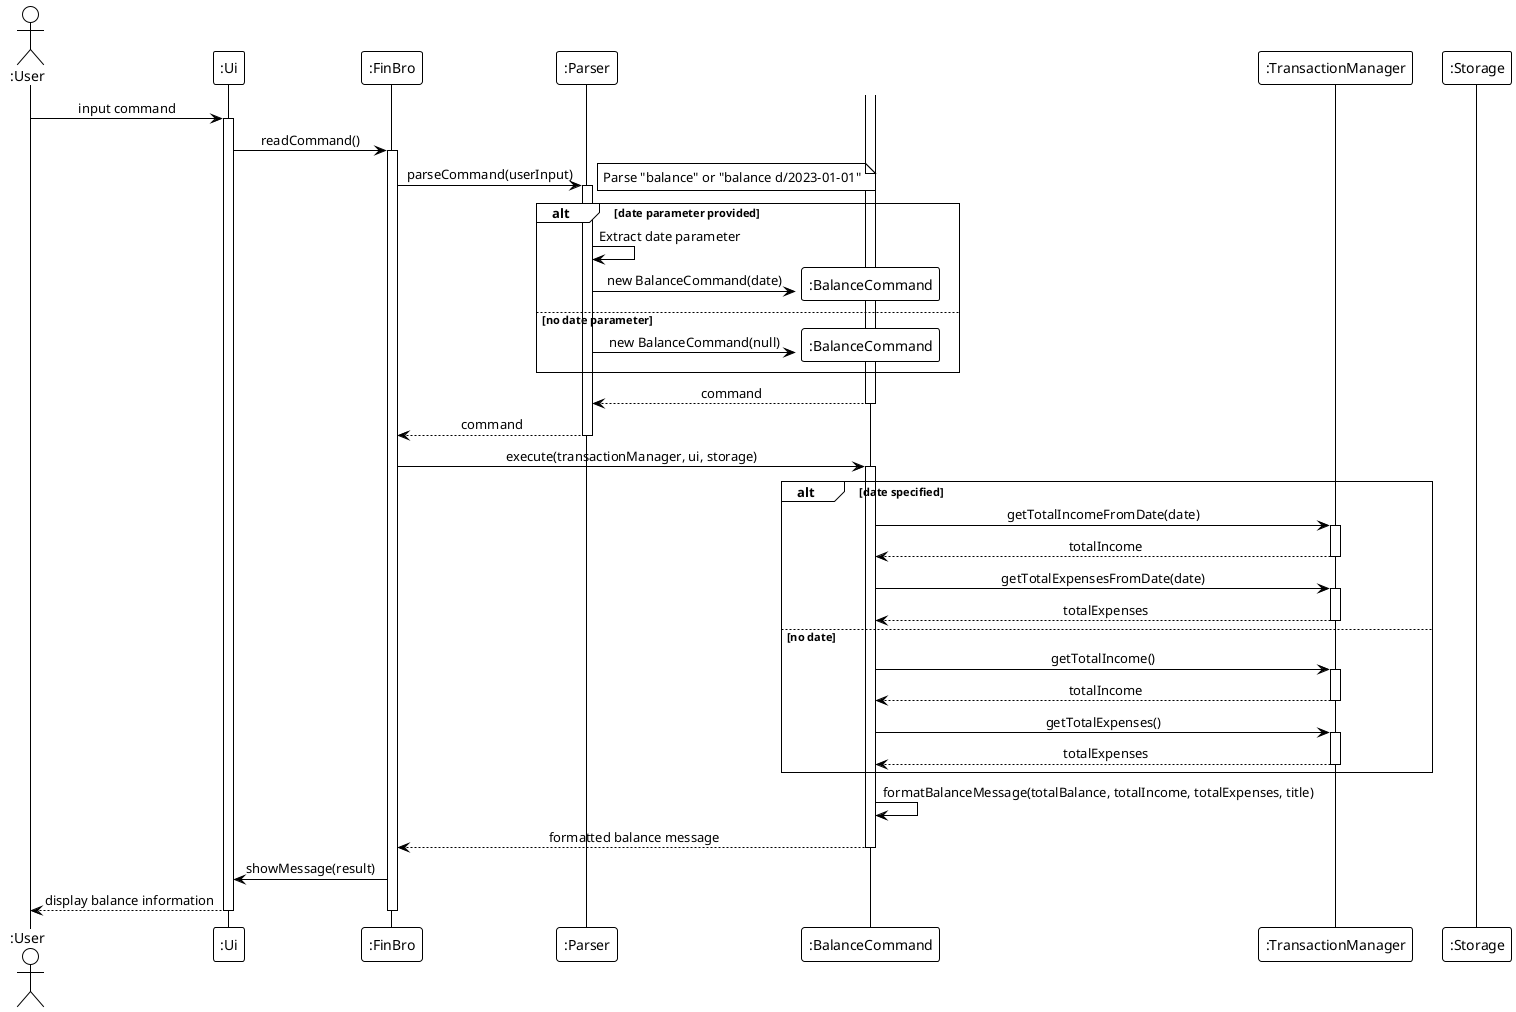@startuml
!theme plain
skinparam sequenceMessageAlign center
skinparam responseMessageBelowArrow true

actor ":User" as User
participant ":Ui" as UI
participant ":FinBro" as FinBro
participant ":Parser" as Parser
participant ":BalanceCommand" as BalanceCommand
participant ":TransactionManager" as TransactionMgr
participant ":Storage" as Storage

User -> UI : input command
activate UI

UI -> FinBro : readCommand()
activate FinBro

FinBro -> Parser : parseCommand(userInput)
activate Parser
note right: Parse "balance" or "balance d/2023-01-01"

alt date parameter provided
    Parser -> Parser : Extract date parameter
    Parser -> BalanceCommand** : new BalanceCommand(date)
else no date parameter
    Parser -> BalanceCommand** : new BalanceCommand(null)
end

activate BalanceCommand
BalanceCommand --> Parser : command
deactivate BalanceCommand
Parser --> FinBro : command
deactivate Parser

FinBro -> BalanceCommand : execute(transactionManager, ui, storage)
activate BalanceCommand

alt date specified
    BalanceCommand -> TransactionMgr : getTotalIncomeFromDate(date)
    activate TransactionMgr
    TransactionMgr --> BalanceCommand : totalIncome
    deactivate TransactionMgr

    BalanceCommand -> TransactionMgr : getTotalExpensesFromDate(date)
    activate TransactionMgr
    TransactionMgr --> BalanceCommand : totalExpenses
    deactivate TransactionMgr
else no date
    BalanceCommand -> TransactionMgr : getTotalIncome()
    activate TransactionMgr
    TransactionMgr --> BalanceCommand : totalIncome
    deactivate TransactionMgr

    BalanceCommand -> TransactionMgr : getTotalExpenses()
    activate TransactionMgr
    TransactionMgr --> BalanceCommand : totalExpenses
    deactivate TransactionMgr
end

BalanceCommand -> BalanceCommand : formatBalanceMessage(totalBalance, totalIncome, totalExpenses, title)
BalanceCommand --> FinBro : formatted balance message
deactivate BalanceCommand

FinBro -> UI : showMessage(result)
UI --> User : display balance information
deactivate UI
deactivate FinBro

@enduml